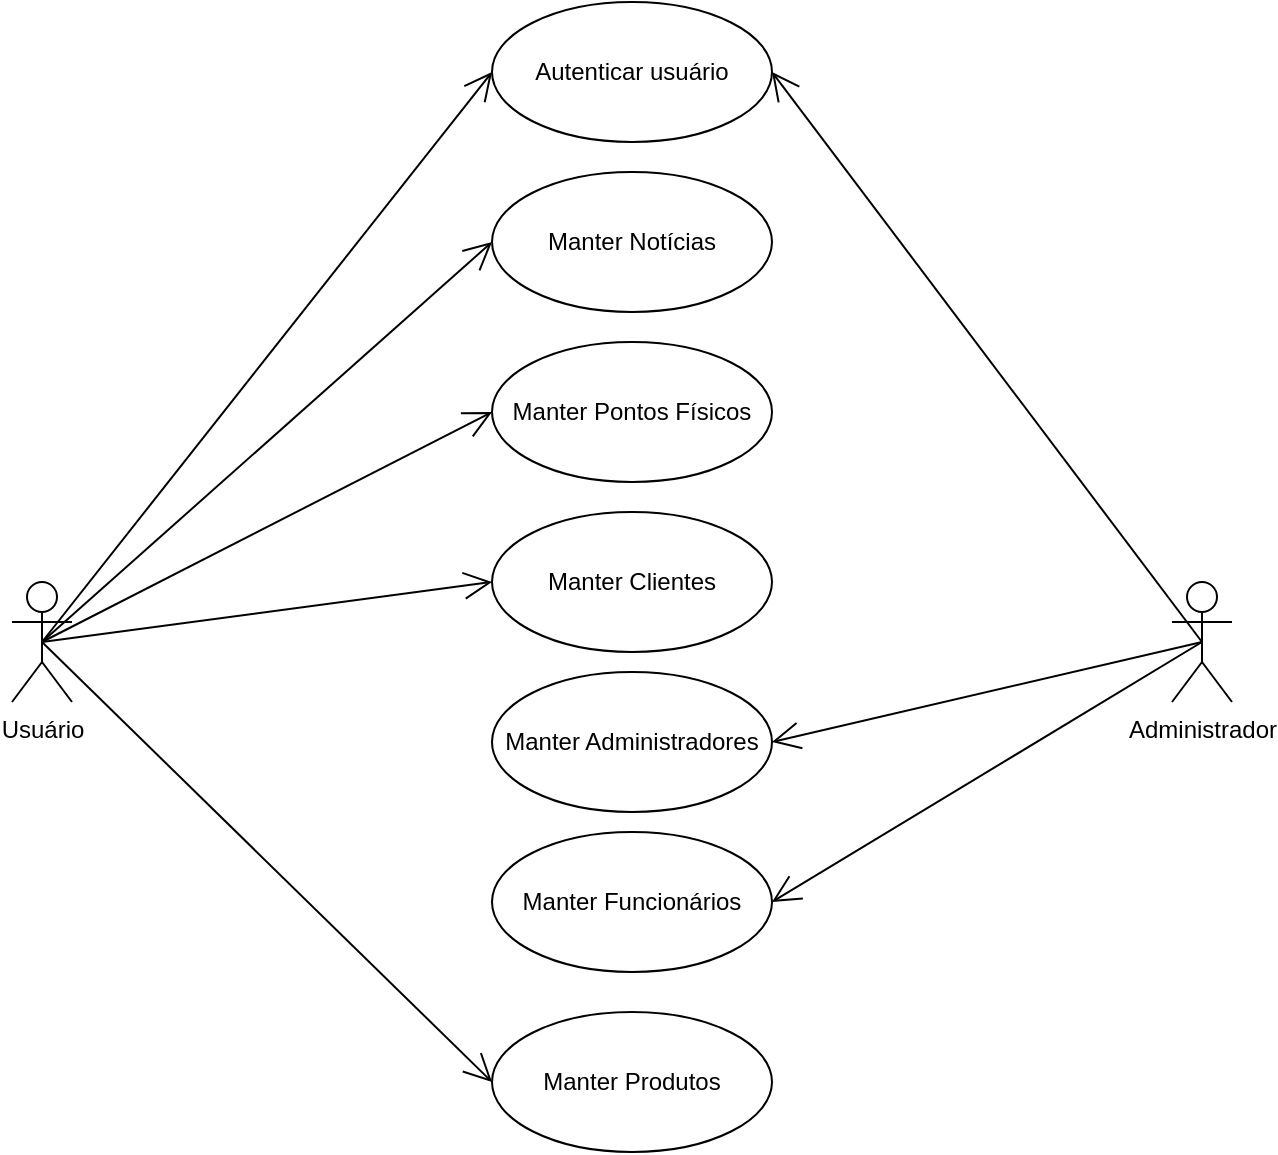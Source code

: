 <mxfile version="10.7.3" type="device"><diagram id="zwrnt2WNwbbNZdft-qOq" name="Page-1"><mxGraphModel dx="700" dy="387" grid="1" gridSize="10" guides="1" tooltips="1" connect="1" arrows="1" fold="1" page="1" pageScale="1" pageWidth="827" pageHeight="1169" math="0" shadow="0"><root><mxCell id="0"/><mxCell id="1" parent="0"/><mxCell id="UHW7MuNXq2mph_07sBet-1" value="Usuário&lt;br&gt;" style="shape=umlActor;verticalLabelPosition=bottom;labelBackgroundColor=#ffffff;verticalAlign=top;html=1;" parent="1" vertex="1"><mxGeometry x="85" y="415" width="30" height="60" as="geometry"/></mxCell><mxCell id="UHW7MuNXq2mph_07sBet-2" value="Manter Notícias" style="ellipse;whiteSpace=wrap;html=1;" parent="1" vertex="1"><mxGeometry x="325" y="210" width="140" height="70" as="geometry"/></mxCell><mxCell id="UHW7MuNXq2mph_07sBet-3" value="Manter Pontos Físicos&lt;br&gt;" style="ellipse;whiteSpace=wrap;html=1;" parent="1" vertex="1"><mxGeometry x="325" y="295" width="140" height="70" as="geometry"/></mxCell><mxCell id="UHW7MuNXq2mph_07sBet-4" value="Manter Clientes" style="ellipse;whiteSpace=wrap;html=1;" parent="1" vertex="1"><mxGeometry x="325" y="380" width="140" height="70" as="geometry"/></mxCell><mxCell id="UHW7MuNXq2mph_07sBet-5" value="Manter Administradores" style="ellipse;whiteSpace=wrap;html=1;" parent="1" vertex="1"><mxGeometry x="325" y="460" width="140" height="70" as="geometry"/></mxCell><mxCell id="UHW7MuNXq2mph_07sBet-6" value="Manter Funcionários" style="ellipse;whiteSpace=wrap;html=1;" parent="1" vertex="1"><mxGeometry x="325" y="540" width="140" height="70" as="geometry"/></mxCell><mxCell id="UHW7MuNXq2mph_07sBet-7" value="Manter Produtos" style="ellipse;whiteSpace=wrap;html=1;" parent="1" vertex="1"><mxGeometry x="325" y="630" width="140" height="70" as="geometry"/></mxCell><mxCell id="UHW7MuNXq2mph_07sBet-23" value="" style="endArrow=open;endFill=1;endSize=12;html=1;exitX=0.5;exitY=0.5;exitDx=0;exitDy=0;exitPerimeter=0;entryX=0;entryY=0.5;entryDx=0;entryDy=0;" parent="1" source="UHW7MuNXq2mph_07sBet-1" target="UHW7MuNXq2mph_07sBet-2" edge="1"><mxGeometry width="160" relative="1" as="geometry"><mxPoint x="75" y="720" as="sourcePoint"/><mxPoint x="235" y="720" as="targetPoint"/></mxGeometry></mxCell><mxCell id="UHW7MuNXq2mph_07sBet-24" value="" style="endArrow=open;endFill=1;endSize=12;html=1;exitX=0.5;exitY=0.5;exitDx=0;exitDy=0;exitPerimeter=0;entryX=0;entryY=0.5;entryDx=0;entryDy=0;" parent="1" source="UHW7MuNXq2mph_07sBet-1" target="UHW7MuNXq2mph_07sBet-3" edge="1"><mxGeometry width="160" relative="1" as="geometry"><mxPoint x="75" y="720" as="sourcePoint"/><mxPoint x="235" y="720" as="targetPoint"/></mxGeometry></mxCell><mxCell id="UHW7MuNXq2mph_07sBet-25" value="" style="endArrow=open;endFill=1;endSize=12;html=1;exitX=0.5;exitY=0.5;exitDx=0;exitDy=0;exitPerimeter=0;entryX=0;entryY=0.5;entryDx=0;entryDy=0;" parent="1" source="UHW7MuNXq2mph_07sBet-1" target="UHW7MuNXq2mph_07sBet-4" edge="1"><mxGeometry width="160" relative="1" as="geometry"><mxPoint x="75" y="720" as="sourcePoint"/><mxPoint x="235" y="720" as="targetPoint"/></mxGeometry></mxCell><mxCell id="UHW7MuNXq2mph_07sBet-26" value="" style="endArrow=open;endFill=1;endSize=12;html=1;entryX=0;entryY=0.5;entryDx=0;entryDy=0;exitX=0.5;exitY=0.5;exitDx=0;exitDy=0;exitPerimeter=0;" parent="1" source="UHW7MuNXq2mph_07sBet-1" target="UHW7MuNXq2mph_07sBet-7" edge="1"><mxGeometry width="160" relative="1" as="geometry"><mxPoint x="75" y="720" as="sourcePoint"/><mxPoint x="235" y="720" as="targetPoint"/></mxGeometry></mxCell><mxCell id="UHW7MuNXq2mph_07sBet-27" value="Administrador&lt;br&gt;" style="shape=umlActor;verticalLabelPosition=bottom;labelBackgroundColor=#ffffff;verticalAlign=top;html=1;" parent="1" vertex="1"><mxGeometry x="665" y="415" width="30" height="60" as="geometry"/></mxCell><mxCell id="UHW7MuNXq2mph_07sBet-32" value="" style="endArrow=open;endFill=1;endSize=12;html=1;exitX=0.5;exitY=0.5;exitDx=0;exitDy=0;exitPerimeter=0;entryX=1;entryY=0.5;entryDx=0;entryDy=0;" parent="1" source="UHW7MuNXq2mph_07sBet-27" target="UHW7MuNXq2mph_07sBet-5" edge="1"><mxGeometry width="160" relative="1" as="geometry"><mxPoint x="75" y="720" as="sourcePoint"/><mxPoint x="235" y="720" as="targetPoint"/></mxGeometry></mxCell><mxCell id="UHW7MuNXq2mph_07sBet-33" value="" style="endArrow=open;endFill=1;endSize=12;html=1;exitX=0.5;exitY=0.5;exitDx=0;exitDy=0;exitPerimeter=0;entryX=1;entryY=0.5;entryDx=0;entryDy=0;" parent="1" source="UHW7MuNXq2mph_07sBet-27" target="UHW7MuNXq2mph_07sBet-6" edge="1"><mxGeometry width="160" relative="1" as="geometry"><mxPoint x="75" y="720" as="sourcePoint"/><mxPoint x="445" y="580" as="targetPoint"/></mxGeometry></mxCell><mxCell id="UAGl6fVFLLtIFcZsEZ0e-1" value="Autenticar usuário" style="ellipse;whiteSpace=wrap;html=1;" vertex="1" parent="1"><mxGeometry x="325" y="125" width="140" height="70" as="geometry"/></mxCell><mxCell id="UAGl6fVFLLtIFcZsEZ0e-2" value="" style="endArrow=open;endFill=1;endSize=12;html=1;exitX=0.5;exitY=0.5;exitDx=0;exitDy=0;exitPerimeter=0;entryX=0;entryY=0.5;entryDx=0;entryDy=0;" edge="1" parent="1" source="UHW7MuNXq2mph_07sBet-1" target="UAGl6fVFLLtIFcZsEZ0e-1"><mxGeometry width="160" relative="1" as="geometry"><mxPoint x="80" y="720" as="sourcePoint"/><mxPoint x="140" y="340" as="targetPoint"/></mxGeometry></mxCell><mxCell id="UAGl6fVFLLtIFcZsEZ0e-3" value="" style="endArrow=open;endFill=1;endSize=12;html=1;exitX=0.5;exitY=0.5;exitDx=0;exitDy=0;exitPerimeter=0;entryX=1;entryY=0.5;entryDx=0;entryDy=0;" edge="1" parent="1" source="UHW7MuNXq2mph_07sBet-27" target="UAGl6fVFLLtIFcZsEZ0e-1"><mxGeometry width="160" relative="1" as="geometry"><mxPoint x="80" y="720" as="sourcePoint"/><mxPoint x="600" y="360" as="targetPoint"/></mxGeometry></mxCell></root></mxGraphModel></diagram></mxfile>